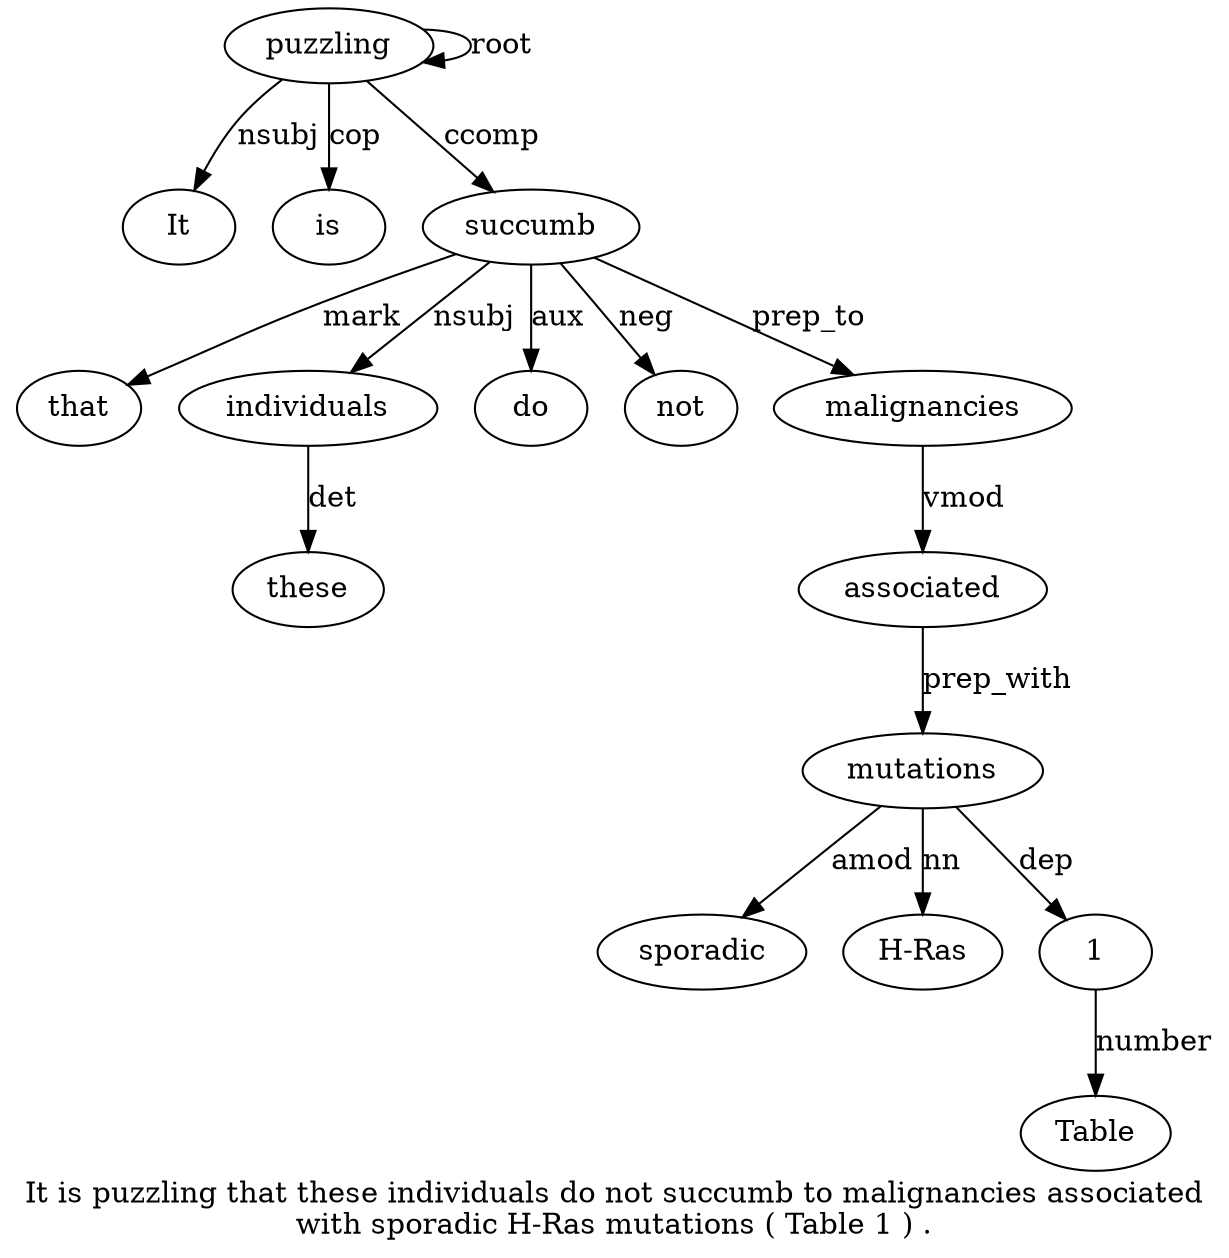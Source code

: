 digraph "It is puzzling that these individuals do not succumb to malignancies associated with sporadic H-Ras mutations ( Table 1 ) ." {
label="It is puzzling that these individuals do not succumb to malignancies associated
with sporadic H-Ras mutations ( Table 1 ) .";
puzzling3 [style=filled, fillcolor=white, label=puzzling];
It1 [style=filled, fillcolor=white, label=It];
puzzling3 -> It1  [label=nsubj];
is2 [style=filled, fillcolor=white, label=is];
puzzling3 -> is2  [label=cop];
puzzling3 -> puzzling3  [label=root];
succumb9 [style=filled, fillcolor=white, label=succumb];
that4 [style=filled, fillcolor=white, label=that];
succumb9 -> that4  [label=mark];
individuals6 [style=filled, fillcolor=white, label=individuals];
these5 [style=filled, fillcolor=white, label=these];
individuals6 -> these5  [label=det];
succumb9 -> individuals6  [label=nsubj];
do7 [style=filled, fillcolor=white, label=do];
succumb9 -> do7  [label=aux];
not8 [style=filled, fillcolor=white, label=not];
succumb9 -> not8  [label=neg];
puzzling3 -> succumb9  [label=ccomp];
malignancies11 [style=filled, fillcolor=white, label=malignancies];
succumb9 -> malignancies11  [label=prep_to];
associated12 [style=filled, fillcolor=white, label=associated];
malignancies11 -> associated12  [label=vmod];
mutations16 [style=filled, fillcolor=white, label=mutations];
sporadic14 [style=filled, fillcolor=white, label=sporadic];
mutations16 -> sporadic14  [label=amod];
"H-Ras15" [style=filled, fillcolor=white, label="H-Ras"];
mutations16 -> "H-Ras15"  [label=nn];
associated12 -> mutations16  [label=prep_with];
119 [style=filled, fillcolor=white, label=1];
Table18 [style=filled, fillcolor=white, label=Table];
119 -> Table18  [label=number];
mutations16 -> 119  [label=dep];
}
